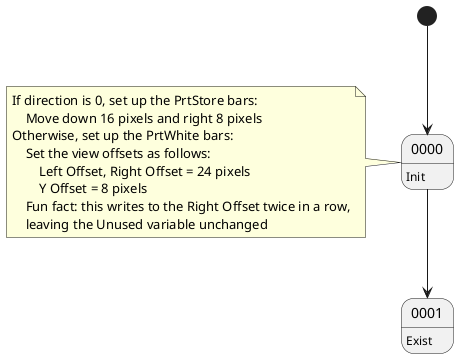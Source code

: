 @startuml Npc 239 - Cage Bars

[*] --> 0000

0000 : Init
note left
If direction is 0, set up the PrtStore bars:
    Move down 16 pixels and right 8 pixels
Otherwise, set up the PrtWhite bars:
    Set the view offsets as follows:
        Left Offset, Right Offset = 24 pixels
        Y Offset = 8 pixels
    Fun fact: this writes to the Right Offset twice in a row,
    leaving the Unused variable unchanged
end note

0000 --> 0001

0001 : Exist

@enduml